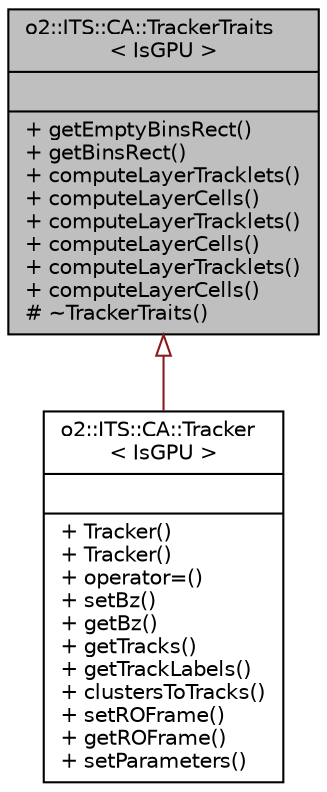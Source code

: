 digraph "o2::ITS::CA::TrackerTraits&lt; IsGPU &gt;"
{
 // INTERACTIVE_SVG=YES
  bgcolor="transparent";
  edge [fontname="Helvetica",fontsize="10",labelfontname="Helvetica",labelfontsize="10"];
  node [fontname="Helvetica",fontsize="10",shape=record];
  Node1 [label="{o2::ITS::CA::TrackerTraits\l\< IsGPU \>\n||+ getEmptyBinsRect()\l+ getBinsRect()\l+ computeLayerTracklets()\l+ computeLayerCells()\l+ computeLayerTracklets()\l+ computeLayerCells()\l+ computeLayerTracklets()\l+ computeLayerCells()\l# ~TrackerTraits()\l}",height=0.2,width=0.4,color="black", fillcolor="grey75", style="filled" fontcolor="black"];
  Node1 -> Node2 [dir="back",color="firebrick4",fontsize="10",style="solid",arrowtail="onormal",fontname="Helvetica"];
  Node2 [label="{o2::ITS::CA::Tracker\l\< IsGPU \>\n||+ Tracker()\l+ Tracker()\l+ operator=()\l+ setBz()\l+ getBz()\l+ getTracks()\l+ getTrackLabels()\l+ clustersToTracks()\l+ setROFrame()\l+ getROFrame()\l+ setParameters()\l}",height=0.2,width=0.4,color="black",URL="$d6/db1/classo2_1_1ITS_1_1CA_1_1Tracker.html"];
}
